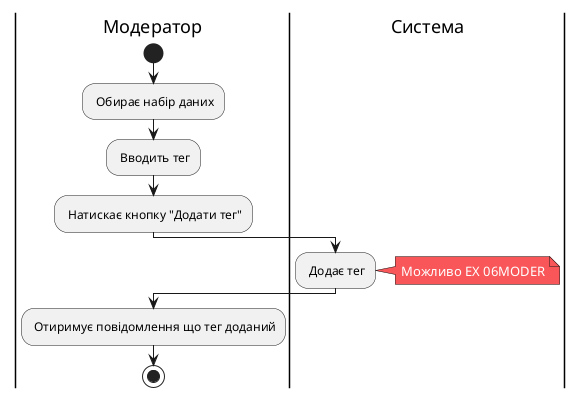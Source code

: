 @startuml
skinparam ArchimateBackgroundColor #ffffff
skinparam	shadowing false
skinparam Note {
	BackgroundColor #f85658
	FontColor #ffffff
}



|Модератор|
start
: Обирає набір даних;

: Вводить тег;


: Натискає кнопку "Додати тег";

|Система|

: Додає тег;
note right
Можливо ЕХ 06MODER
end note

|Модератор|

: Отиримує повідомлення що тег доданий;

stop;


@enduml
